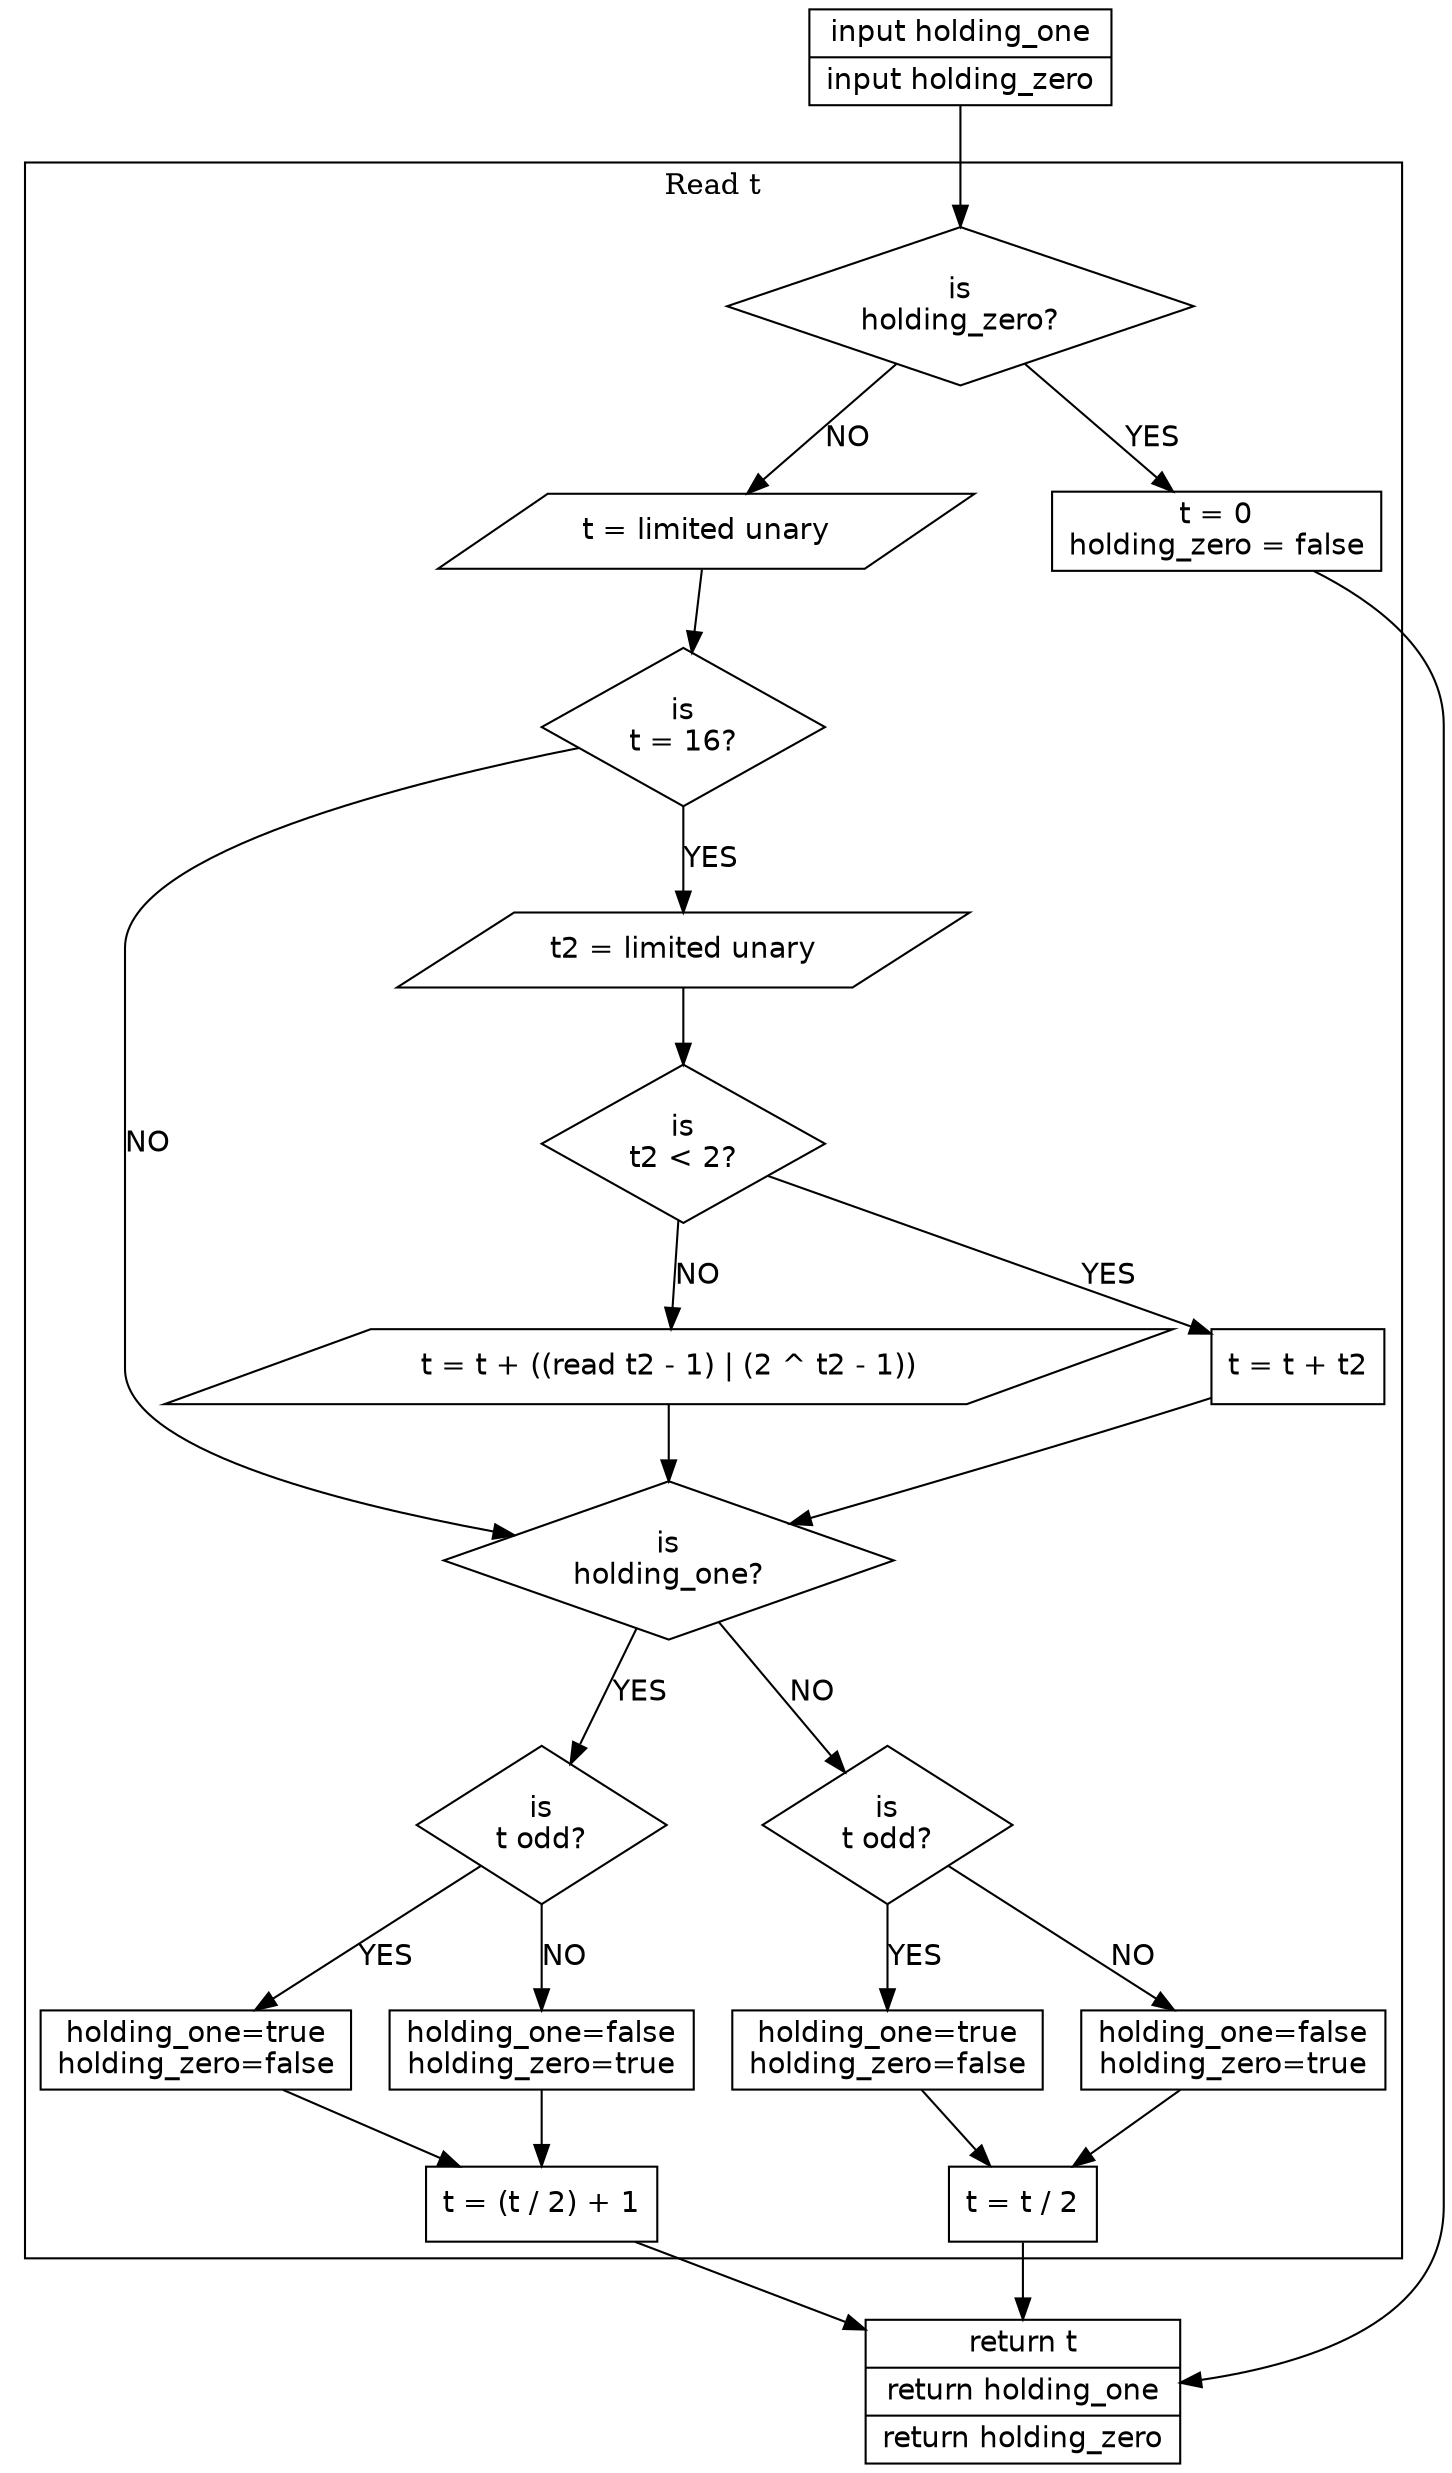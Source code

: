 digraph wavpack_residual {
  node [fontname="DejaVuSans"];
  edge [fontname="DejaVuSans"];
  init [shape=record,label="{input holding_one|input holding_zero}"];
  done [shape=record,label="{return t|return holding_one|return holding_zero}"];

  init -> test_holding_zero;
  test_holding_zero -> yes_holding_zero [label="YES"];
  test_holding_zero -> read_t [label="NO"];
  read_t -> test_t_16;
  test_t_16 -> test_holding_one [label="NO"];

  test_holding_one -> y_h_o_test_t [label="YES"];
  test_holding_one -> n_h_o_test_t [label="NO"];

  y_h_o_test_t -> y_h_o_yes_t_odd_update_holding [label="YES"];
  y_h_o_test_t -> y_h_o_yes_t_even_update_holding [label="NO"];
  y_h_o_yes_t_odd_update_holding -> y_h_o_update_t;
  y_h_o_yes_t_even_update_holding -> y_h_o_update_t;

  n_h_o_test_t -> n_h_o_yes_t_odd_update_holding [label="YES"];
  n_h_o_test_t -> n_h_o_yes_t_even_update_holding [label="NO"];
  n_h_o_yes_t_odd_update_holding -> n_h_o_update_t;
  n_h_o_yes_t_even_update_holding -> n_h_o_update_t;

  test_t_16 -> read_t2 [label="YES"];
  read_t2 -> test_t2;
  test_t2 -> t_inc_t2 [label="YES"];
  test_t2 -> t_inc_read [label="NO"];
  t_inc_t2 -> test_holding_one;
  t_inc_read -> test_holding_one;

  subgraph cluster_t {
    label="Read t";
    test_holding_zero [shape=diamond,label="is\nholding_zero?"];
    yes_holding_zero [shape=box,label="t = 0\nholding_zero = false"];
    read_t [shape=parallelogram,label="t = limited unary"];
    test_t_16 [shape=diamond,label="is\nt = 16?"];

    read_t2 [shape=parallelogram,label="t2 = limited unary"];
    test_t2 [shape=diamond,label="is\nt2 < 2?"];
    t_inc_t2 [shape=box,label="t = t + t2"];
    t_inc_read [shape=parallelogram,label="t = t + ((read t2 - 1) | (2 ^ t2 - 1))"];

    test_holding_one [shape=diamond,label="is\nholding_one?"];

    y_h_o_test_t [shape=diamond,label="is\nt odd?"];
    y_h_o_yes_t_odd_update_holding [shape=box,label="holding_one=true\nholding_zero=false"];
    y_h_o_yes_t_even_update_holding [shape=box,label="holding_one=false\nholding_zero=true"];
    y_h_o_update_t [shape=box,label="t = (t / 2) + 1"];

    n_h_o_test_t [shape=diamond,label="is\nt odd?"];
    n_h_o_yes_t_odd_update_holding [shape=box,label="holding_one=true\nholding_zero=false"];
    n_h_o_yes_t_even_update_holding [shape=box,label="holding_one=false\nholding_zero=true"];
    n_h_o_update_t [shape=box,label="t = t / 2"];
  }

  y_h_o_update_t -> done;
  n_h_o_update_t -> done;
  yes_holding_zero -> done;
}